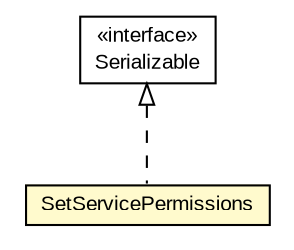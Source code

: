 #!/usr/local/bin/dot
#
# Class diagram 
# Generated by UMLGraph version R5_6-24-gf6e263 (http://www.umlgraph.org/)
#

digraph G {
	edge [fontname="arial",fontsize=10,labelfontname="arial",labelfontsize=10];
	node [fontname="arial",fontsize=10,shape=plaintext];
	nodesep=0.25;
	ranksep=0.5;
	// org.miloss.fgsms.services.interfaces.policyconfiguration.SetServicePermissions
	c1064939 [label=<<table title="org.miloss.fgsms.services.interfaces.policyconfiguration.SetServicePermissions" border="0" cellborder="1" cellspacing="0" cellpadding="2" port="p" bgcolor="lemonChiffon" href="./SetServicePermissions.html">
		<tr><td><table border="0" cellspacing="0" cellpadding="1">
<tr><td align="center" balign="center"> SetServicePermissions </td></tr>
		</table></td></tr>
		</table>>, URL="./SetServicePermissions.html", fontname="arial", fontcolor="black", fontsize=10.0];
	//org.miloss.fgsms.services.interfaces.policyconfiguration.SetServicePermissions implements java.io.Serializable
	c1065637:p -> c1064939:p [dir=back,arrowtail=empty,style=dashed];
	// java.io.Serializable
	c1065637 [label=<<table title="java.io.Serializable" border="0" cellborder="1" cellspacing="0" cellpadding="2" port="p" href="http://java.sun.com/j2se/1.4.2/docs/api/java/io/Serializable.html">
		<tr><td><table border="0" cellspacing="0" cellpadding="1">
<tr><td align="center" balign="center"> &#171;interface&#187; </td></tr>
<tr><td align="center" balign="center"> Serializable </td></tr>
		</table></td></tr>
		</table>>, URL="http://java.sun.com/j2se/1.4.2/docs/api/java/io/Serializable.html", fontname="arial", fontcolor="black", fontsize=10.0];
}


